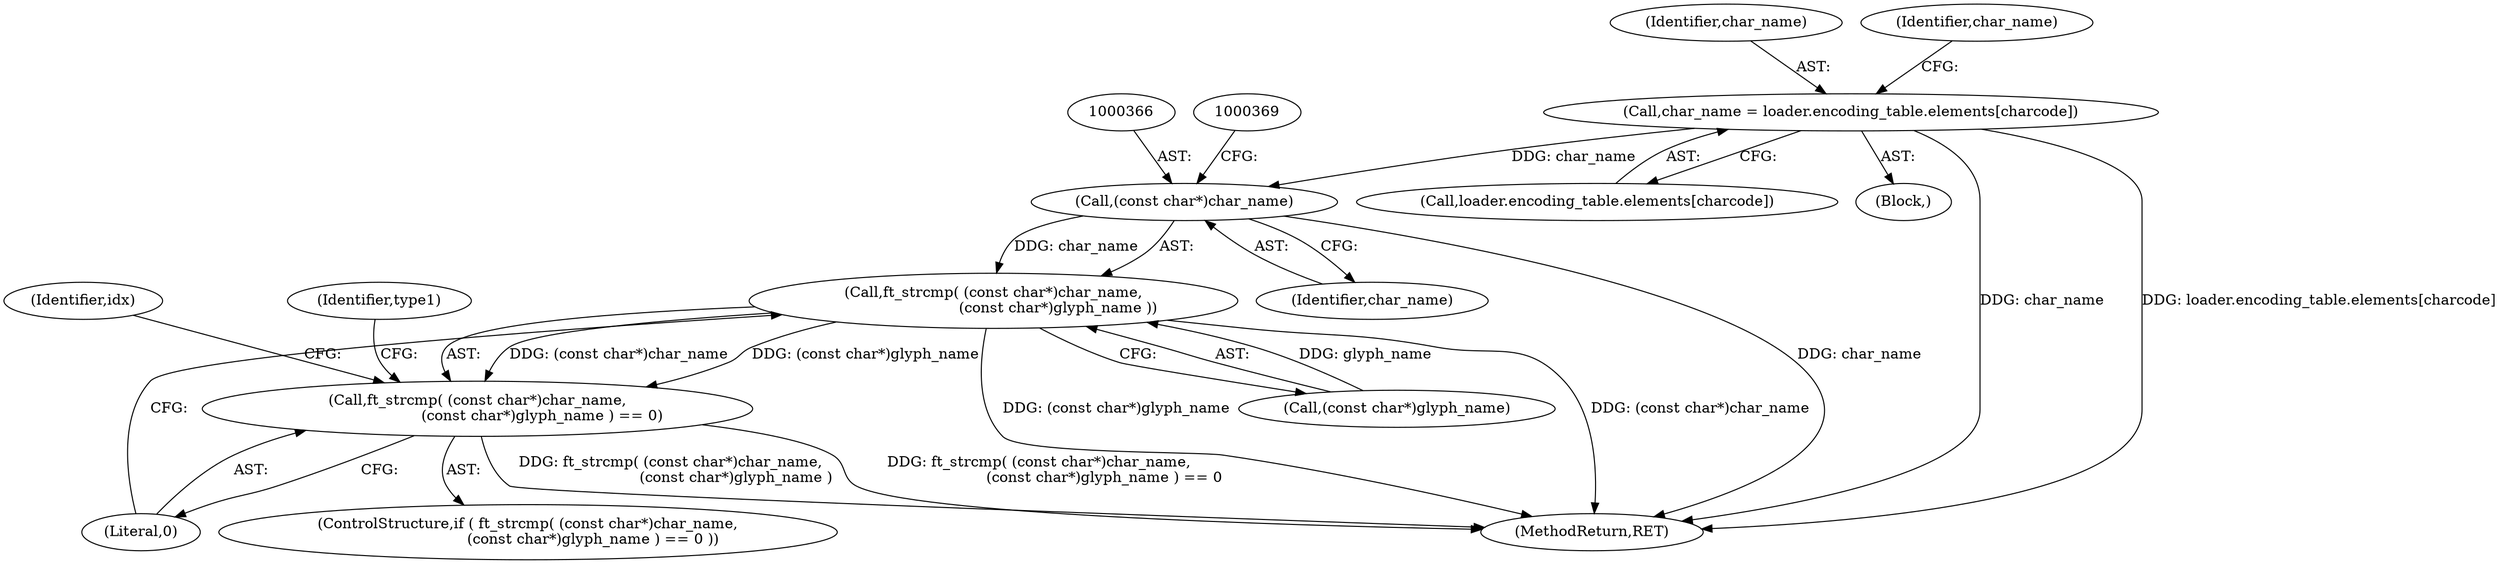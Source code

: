 digraph "0_savannah_3788187e0c396952cd7d905c6c61f3ff8e84b2b4@array" {
"1000330" [label="(Call,char_name = loader.encoding_table.elements[charcode])"];
"1000365" [label="(Call,(const char*)char_name)"];
"1000364" [label="(Call,ft_strcmp( (const char*)char_name,\n                            (const char*)glyph_name ))"];
"1000363" [label="(Call,ft_strcmp( (const char*)char_name,\n                            (const char*)glyph_name ) == 0)"];
"1000308" [label="(Block,)"];
"1000331" [label="(Identifier,char_name)"];
"1000330" [label="(Call,char_name = loader.encoding_table.elements[charcode])"];
"1000362" [label="(ControlStructure,if ( ft_strcmp( (const char*)char_name,\n                            (const char*)glyph_name ) == 0 ))"];
"1000377" [label="(Identifier,type1)"];
"1000363" [label="(Call,ft_strcmp( (const char*)char_name,\n                            (const char*)glyph_name ) == 0)"];
"1000351" [label="(Identifier,idx)"];
"1000365" [label="(Call,(const char*)char_name)"];
"1000371" [label="(Literal,0)"];
"1000368" [label="(Call,(const char*)glyph_name)"];
"1000367" [label="(Identifier,char_name)"];
"1000364" [label="(Call,ft_strcmp( (const char*)char_name,\n                            (const char*)glyph_name ))"];
"1000340" [label="(Identifier,char_name)"];
"1000332" [label="(Call,loader.encoding_table.elements[charcode])"];
"1000452" [label="(MethodReturn,RET)"];
"1000330" -> "1000308"  [label="AST: "];
"1000330" -> "1000332"  [label="CFG: "];
"1000331" -> "1000330"  [label="AST: "];
"1000332" -> "1000330"  [label="AST: "];
"1000340" -> "1000330"  [label="CFG: "];
"1000330" -> "1000452"  [label="DDG: char_name"];
"1000330" -> "1000452"  [label="DDG: loader.encoding_table.elements[charcode]"];
"1000330" -> "1000365"  [label="DDG: char_name"];
"1000365" -> "1000364"  [label="AST: "];
"1000365" -> "1000367"  [label="CFG: "];
"1000366" -> "1000365"  [label="AST: "];
"1000367" -> "1000365"  [label="AST: "];
"1000369" -> "1000365"  [label="CFG: "];
"1000365" -> "1000452"  [label="DDG: char_name"];
"1000365" -> "1000364"  [label="DDG: char_name"];
"1000364" -> "1000363"  [label="AST: "];
"1000364" -> "1000368"  [label="CFG: "];
"1000368" -> "1000364"  [label="AST: "];
"1000371" -> "1000364"  [label="CFG: "];
"1000364" -> "1000452"  [label="DDG: (const char*)char_name"];
"1000364" -> "1000452"  [label="DDG: (const char*)glyph_name"];
"1000364" -> "1000363"  [label="DDG: (const char*)char_name"];
"1000364" -> "1000363"  [label="DDG: (const char*)glyph_name"];
"1000368" -> "1000364"  [label="DDG: glyph_name"];
"1000363" -> "1000362"  [label="AST: "];
"1000363" -> "1000371"  [label="CFG: "];
"1000371" -> "1000363"  [label="AST: "];
"1000377" -> "1000363"  [label="CFG: "];
"1000351" -> "1000363"  [label="CFG: "];
"1000363" -> "1000452"  [label="DDG: ft_strcmp( (const char*)char_name,\n                            (const char*)glyph_name )"];
"1000363" -> "1000452"  [label="DDG: ft_strcmp( (const char*)char_name,\n                            (const char*)glyph_name ) == 0"];
}
